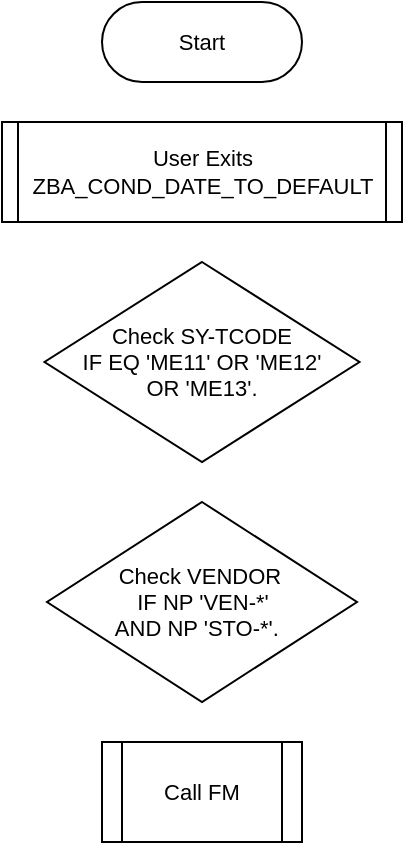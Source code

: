 <mxfile version="22.1.20" type="github">
  <diagram name="Page-1" id="BYcBNG4YvLvScm9maxEv">
    <mxGraphModel dx="786" dy="477" grid="1" gridSize="10" guides="1" tooltips="1" connect="1" arrows="1" fold="1" page="1" pageScale="1" pageWidth="1169" pageHeight="827" math="0" shadow="0">
      <root>
        <mxCell id="0" />
        <mxCell id="1" parent="0" />
        <mxCell id="JytJVqoOl2gL6ffJoUcV-1" value="Start" style="html=1;dashed=0;whiteSpace=wrap;shape=mxgraph.dfd.start;fontSize=11;" vertex="1" parent="1">
          <mxGeometry x="130" y="60" width="100" height="40" as="geometry" />
        </mxCell>
        <mxCell id="JytJVqoOl2gL6ffJoUcV-3" value="&lt;font style=&quot;font-size: 11px;&quot;&gt;User Exits ZBA_COND_DATE_TO_DEFAULT&lt;/font&gt;" style="shape=process;whiteSpace=wrap;html=1;backgroundOutline=1;fontSize=11;size=0.042;" vertex="1" parent="1">
          <mxGeometry x="80" y="120" width="200" height="50" as="geometry" />
        </mxCell>
        <mxCell id="JytJVqoOl2gL6ffJoUcV-5" value="Check SY-TCODE &lt;br style=&quot;font-size: 11px;&quot;&gt;IF EQ &#39;ME11&#39; OR &#39;ME12&#39; &lt;br&gt;OR &#39;ME13&#39;." style="rhombus;whiteSpace=wrap;html=1;fontSize=11;" vertex="1" parent="1">
          <mxGeometry x="101.25" y="190" width="157.5" height="100" as="geometry" />
        </mxCell>
        <mxCell id="JytJVqoOl2gL6ffJoUcV-7" value="Check VENDOR&amp;nbsp;&lt;br&gt;IF NP &#39;VEN-*&#39; &lt;br&gt;AND NP &#39;STO-*&#39;.&amp;nbsp;&amp;nbsp;" style="rhombus;whiteSpace=wrap;html=1;fontSize=11;" vertex="1" parent="1">
          <mxGeometry x="102.5" y="310" width="155" height="100" as="geometry" />
        </mxCell>
        <mxCell id="JytJVqoOl2gL6ffJoUcV-9" value="&lt;font style=&quot;font-size: 11px;&quot;&gt;Call FM&lt;/font&gt;" style="shape=process;whiteSpace=wrap;html=1;backgroundOutline=1;" vertex="1" parent="1">
          <mxGeometry x="130" y="430" width="100" height="50" as="geometry" />
        </mxCell>
      </root>
    </mxGraphModel>
  </diagram>
</mxfile>
